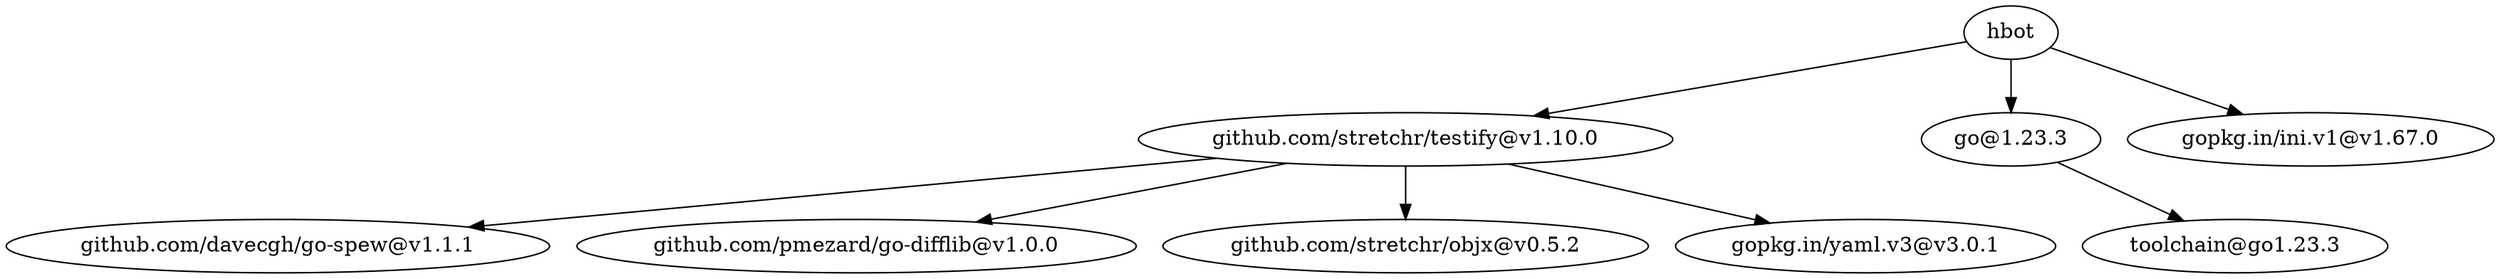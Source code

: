 digraph G {
  "hbot" -> "github.com/stretchr/testify@v1.10.0";
  "hbot" -> "go@1.23.3";
  "hbot" -> "gopkg.in/ini.v1@v1.67.0";
  "github.com/stretchr/testify@v1.10.0" -> "github.com/davecgh/go-spew@v1.1.1";
  "github.com/stretchr/testify@v1.10.0" -> "github.com/pmezard/go-difflib@v1.0.0";
  "github.com/stretchr/testify@v1.10.0" -> "github.com/stretchr/objx@v0.5.2";
  "github.com/stretchr/testify@v1.10.0" -> "gopkg.in/yaml.v3@v3.0.1";
  "go@1.23.3" -> "toolchain@go1.23.3";

	}